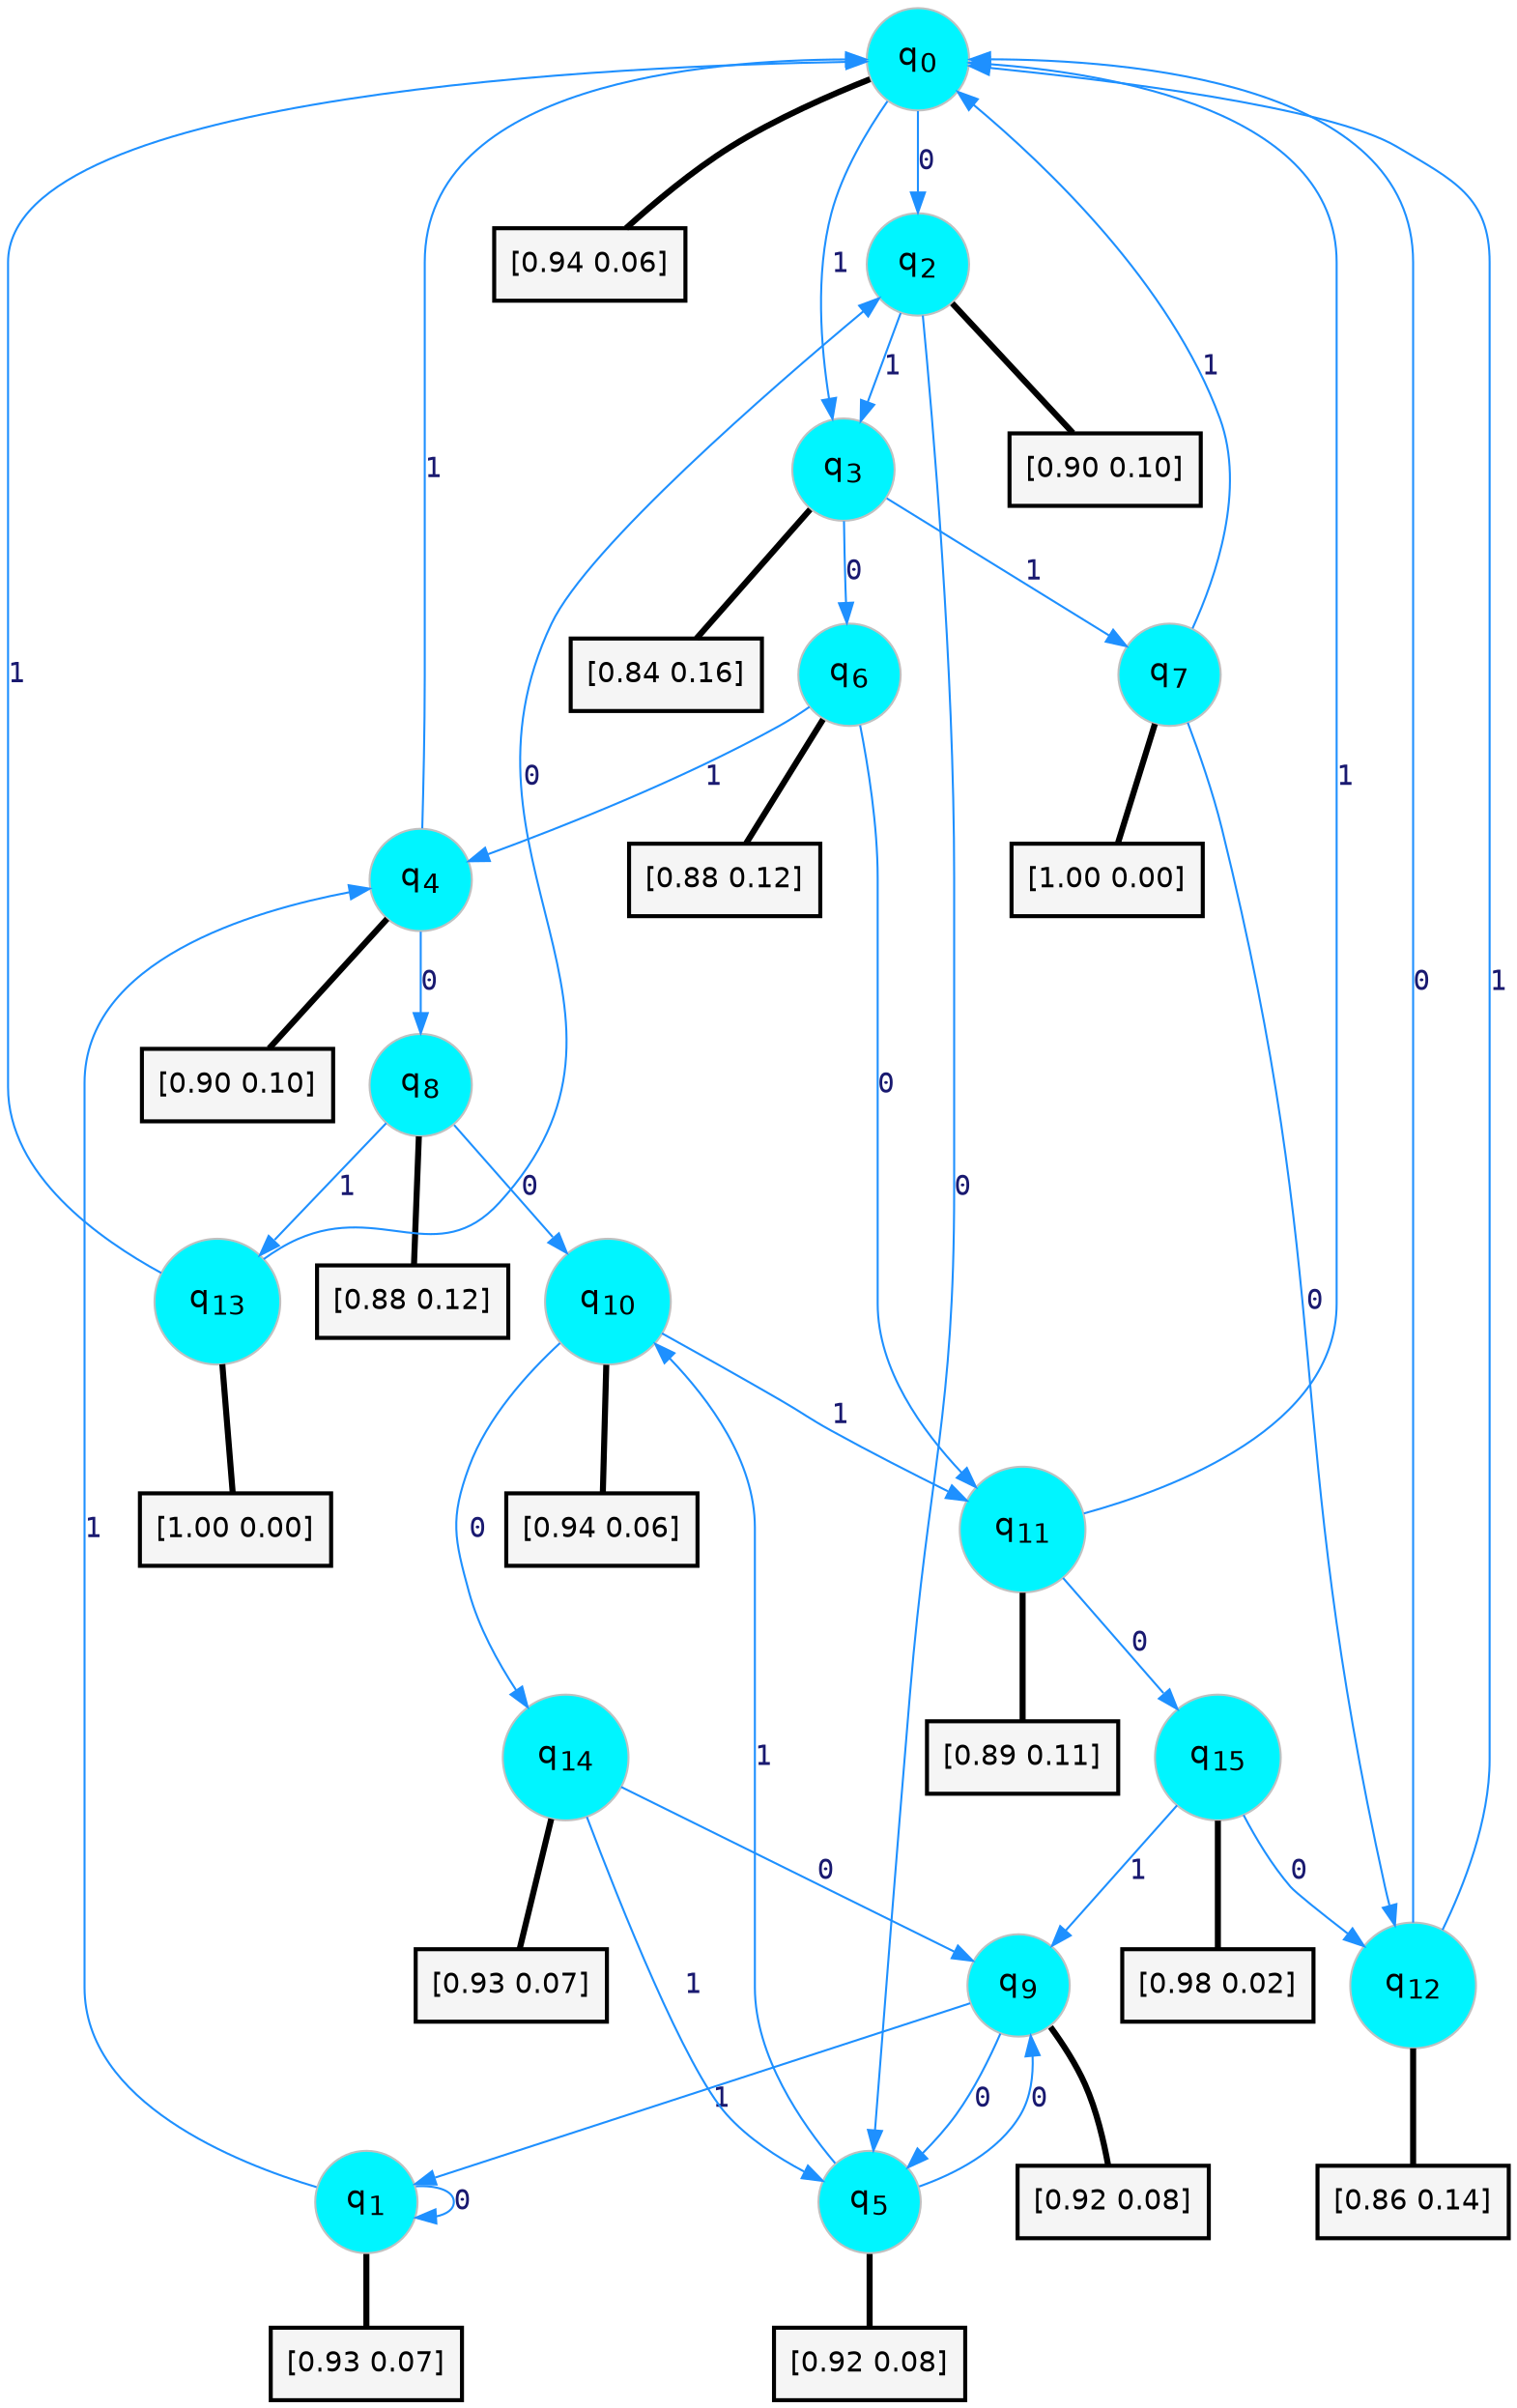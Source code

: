 digraph G {
graph [
bgcolor=transparent, dpi=300, rankdir=TD, size="40,25"];
node [
color=gray, fillcolor=turquoise1, fontcolor=black, fontname=Helvetica, fontsize=16, fontweight=bold, shape=circle, style=filled];
edge [
arrowsize=1, color=dodgerblue1, fontcolor=midnightblue, fontname=courier, fontweight=bold, penwidth=1, style=solid, weight=20];
0[label=<q<SUB>0</SUB>>];
1[label=<q<SUB>1</SUB>>];
2[label=<q<SUB>2</SUB>>];
3[label=<q<SUB>3</SUB>>];
4[label=<q<SUB>4</SUB>>];
5[label=<q<SUB>5</SUB>>];
6[label=<q<SUB>6</SUB>>];
7[label=<q<SUB>7</SUB>>];
8[label=<q<SUB>8</SUB>>];
9[label=<q<SUB>9</SUB>>];
10[label=<q<SUB>10</SUB>>];
11[label=<q<SUB>11</SUB>>];
12[label=<q<SUB>12</SUB>>];
13[label=<q<SUB>13</SUB>>];
14[label=<q<SUB>14</SUB>>];
15[label=<q<SUB>15</SUB>>];
16[label="[0.94 0.06]", shape=box,fontcolor=black, fontname=Helvetica, fontsize=14, penwidth=2, fillcolor=whitesmoke,color=black];
17[label="[0.93 0.07]", shape=box,fontcolor=black, fontname=Helvetica, fontsize=14, penwidth=2, fillcolor=whitesmoke,color=black];
18[label="[0.90 0.10]", shape=box,fontcolor=black, fontname=Helvetica, fontsize=14, penwidth=2, fillcolor=whitesmoke,color=black];
19[label="[0.84 0.16]", shape=box,fontcolor=black, fontname=Helvetica, fontsize=14, penwidth=2, fillcolor=whitesmoke,color=black];
20[label="[0.90 0.10]", shape=box,fontcolor=black, fontname=Helvetica, fontsize=14, penwidth=2, fillcolor=whitesmoke,color=black];
21[label="[0.92 0.08]", shape=box,fontcolor=black, fontname=Helvetica, fontsize=14, penwidth=2, fillcolor=whitesmoke,color=black];
22[label="[0.88 0.12]", shape=box,fontcolor=black, fontname=Helvetica, fontsize=14, penwidth=2, fillcolor=whitesmoke,color=black];
23[label="[1.00 0.00]", shape=box,fontcolor=black, fontname=Helvetica, fontsize=14, penwidth=2, fillcolor=whitesmoke,color=black];
24[label="[0.88 0.12]", shape=box,fontcolor=black, fontname=Helvetica, fontsize=14, penwidth=2, fillcolor=whitesmoke,color=black];
25[label="[0.92 0.08]", shape=box,fontcolor=black, fontname=Helvetica, fontsize=14, penwidth=2, fillcolor=whitesmoke,color=black];
26[label="[0.94 0.06]", shape=box,fontcolor=black, fontname=Helvetica, fontsize=14, penwidth=2, fillcolor=whitesmoke,color=black];
27[label="[0.89 0.11]", shape=box,fontcolor=black, fontname=Helvetica, fontsize=14, penwidth=2, fillcolor=whitesmoke,color=black];
28[label="[0.86 0.14]", shape=box,fontcolor=black, fontname=Helvetica, fontsize=14, penwidth=2, fillcolor=whitesmoke,color=black];
29[label="[1.00 0.00]", shape=box,fontcolor=black, fontname=Helvetica, fontsize=14, penwidth=2, fillcolor=whitesmoke,color=black];
30[label="[0.93 0.07]", shape=box,fontcolor=black, fontname=Helvetica, fontsize=14, penwidth=2, fillcolor=whitesmoke,color=black];
31[label="[0.98 0.02]", shape=box,fontcolor=black, fontname=Helvetica, fontsize=14, penwidth=2, fillcolor=whitesmoke,color=black];
0->2 [label=0];
0->3 [label=1];
0->16 [arrowhead=none, penwidth=3,color=black];
1->1 [label=0];
1->4 [label=1];
1->17 [arrowhead=none, penwidth=3,color=black];
2->5 [label=0];
2->3 [label=1];
2->18 [arrowhead=none, penwidth=3,color=black];
3->6 [label=0];
3->7 [label=1];
3->19 [arrowhead=none, penwidth=3,color=black];
4->8 [label=0];
4->0 [label=1];
4->20 [arrowhead=none, penwidth=3,color=black];
5->9 [label=0];
5->10 [label=1];
5->21 [arrowhead=none, penwidth=3,color=black];
6->11 [label=0];
6->4 [label=1];
6->22 [arrowhead=none, penwidth=3,color=black];
7->12 [label=0];
7->0 [label=1];
7->23 [arrowhead=none, penwidth=3,color=black];
8->10 [label=0];
8->13 [label=1];
8->24 [arrowhead=none, penwidth=3,color=black];
9->5 [label=0];
9->1 [label=1];
9->25 [arrowhead=none, penwidth=3,color=black];
10->14 [label=0];
10->11 [label=1];
10->26 [arrowhead=none, penwidth=3,color=black];
11->15 [label=0];
11->0 [label=1];
11->27 [arrowhead=none, penwidth=3,color=black];
12->0 [label=0];
12->0 [label=1];
12->28 [arrowhead=none, penwidth=3,color=black];
13->2 [label=0];
13->0 [label=1];
13->29 [arrowhead=none, penwidth=3,color=black];
14->9 [label=0];
14->5 [label=1];
14->30 [arrowhead=none, penwidth=3,color=black];
15->12 [label=0];
15->9 [label=1];
15->31 [arrowhead=none, penwidth=3,color=black];
}
